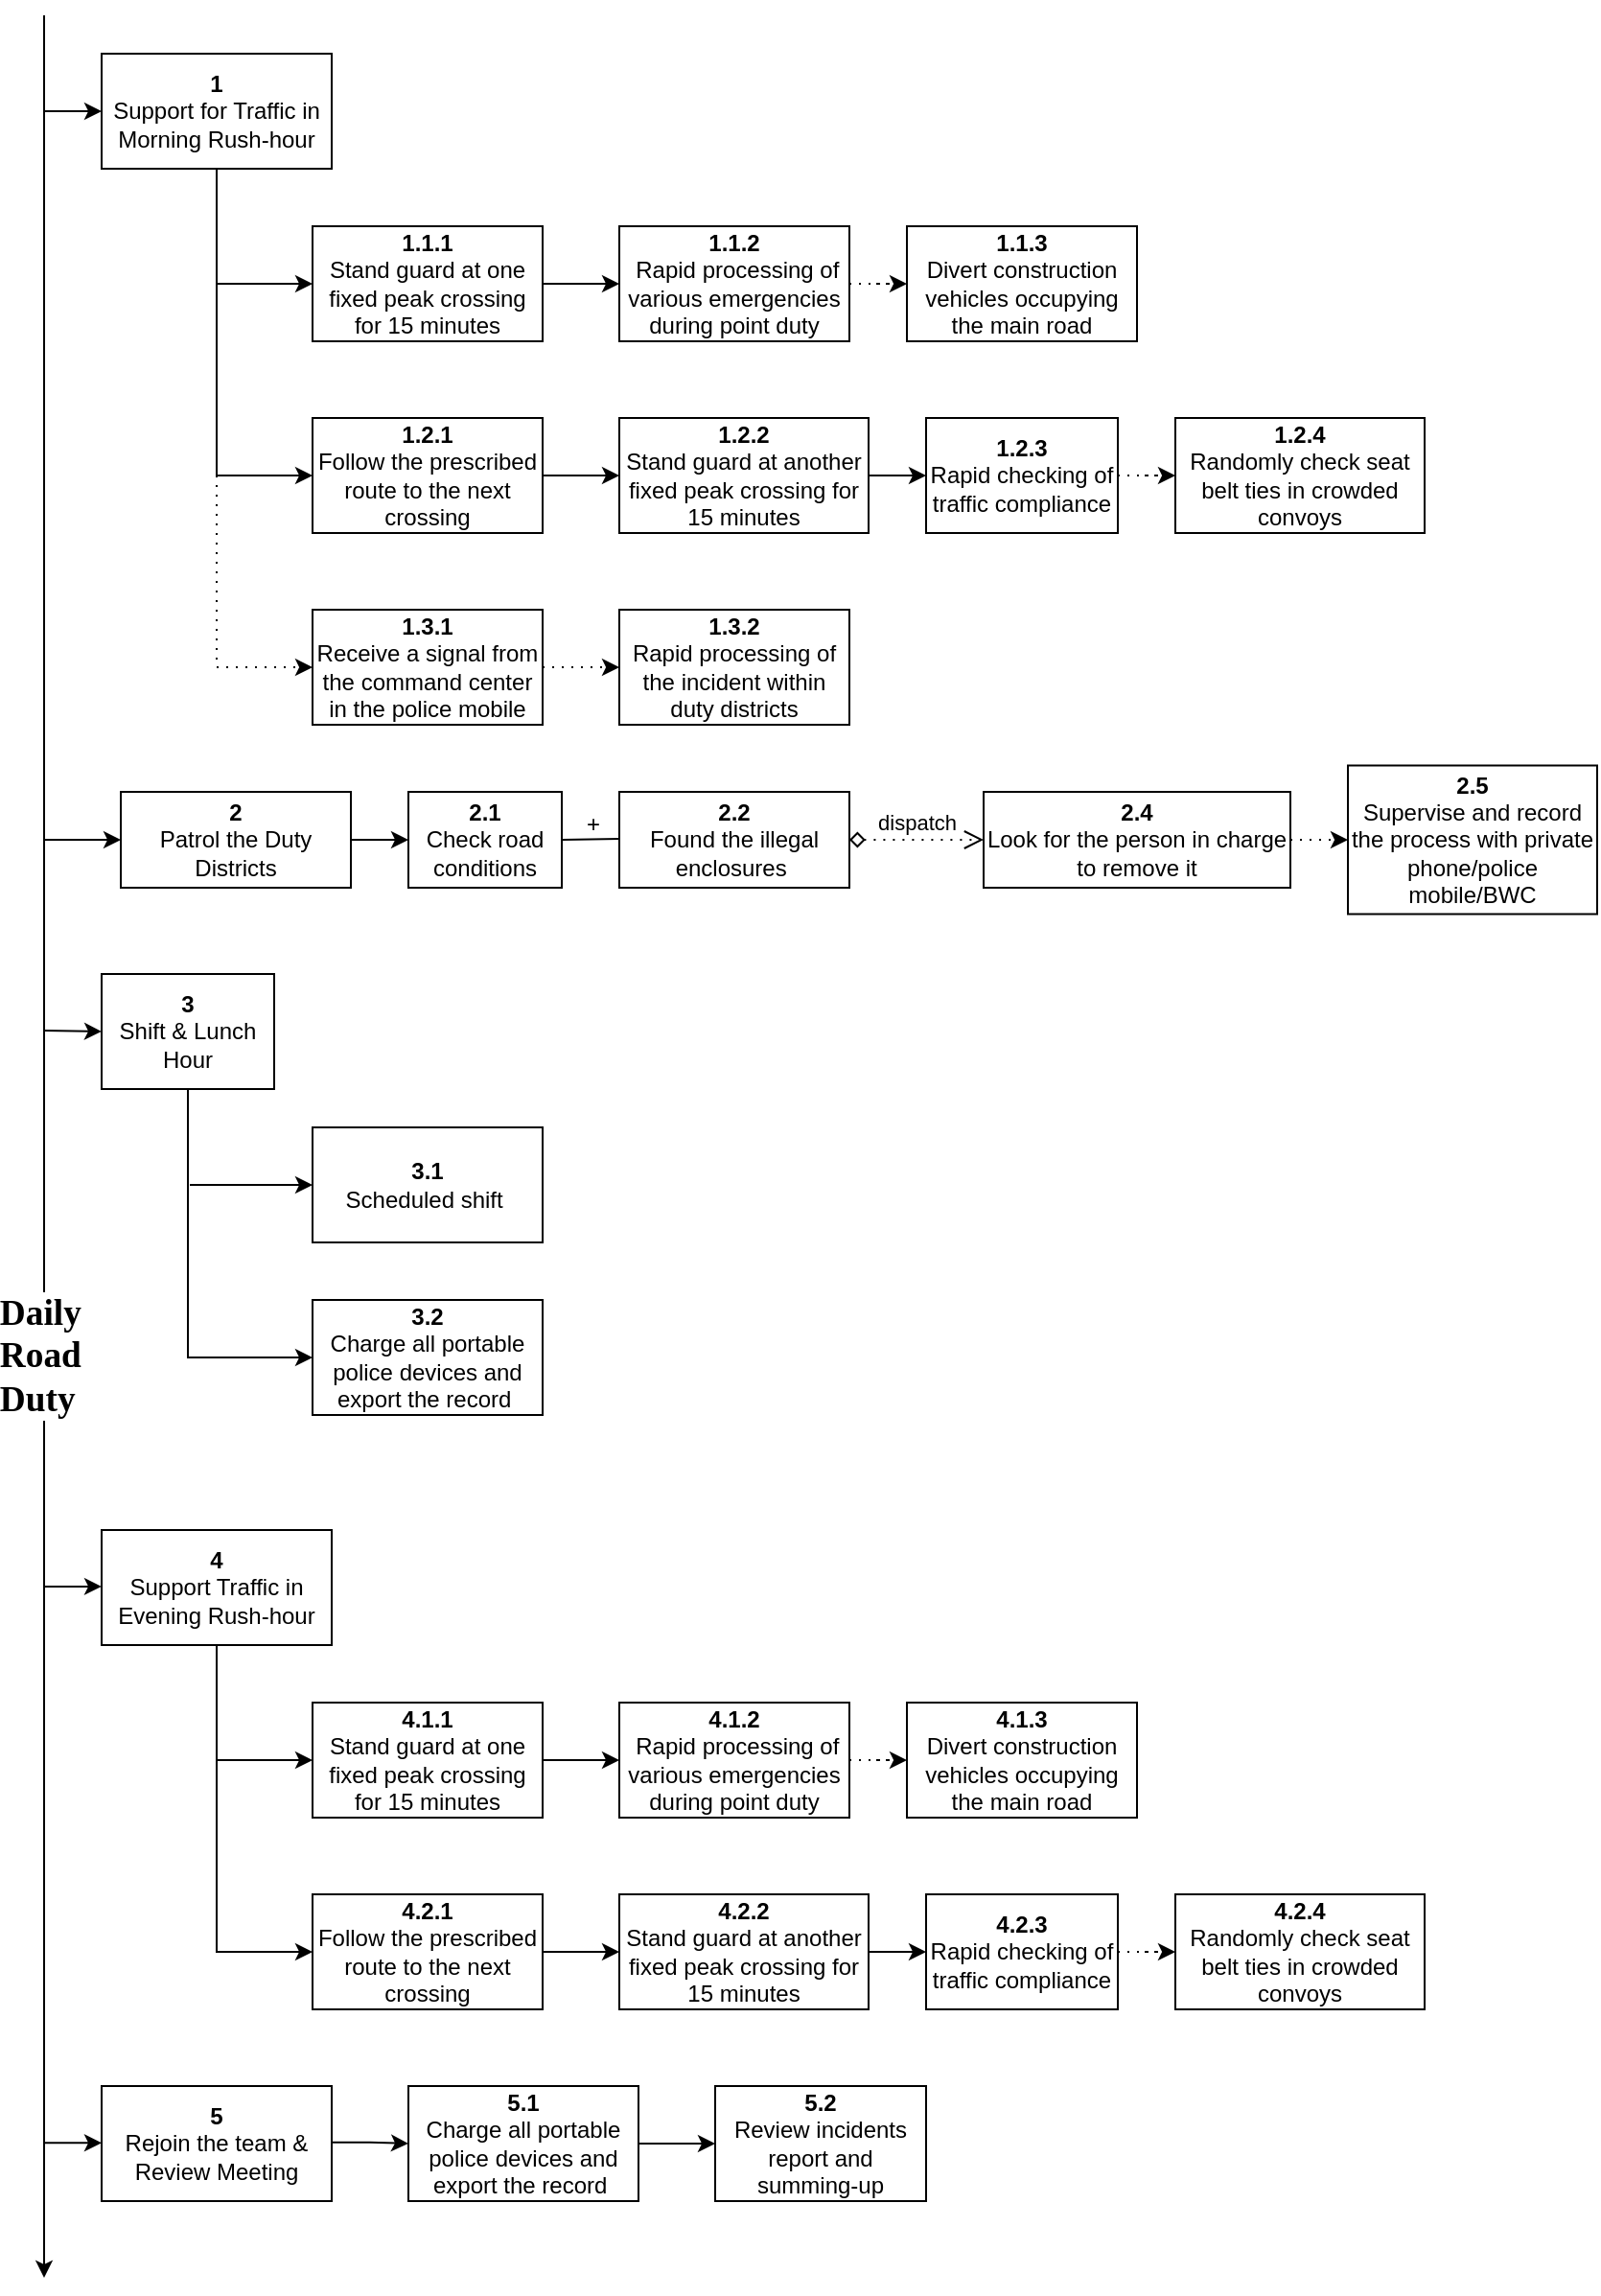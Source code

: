 <mxfile version="16.2.6" type="github">
  <diagram id="WiBwuXCG9hDuX8GpaEaw" name="Page-1">
    <mxGraphModel dx="706" dy="627" grid="1" gridSize="10" guides="1" tooltips="1" connect="1" arrows="1" fold="1" page="1" pageScale="1" pageWidth="1500" pageHeight="1800" math="0" shadow="0">
      <root>
        <mxCell id="0" />
        <mxCell id="1" parent="0" />
        <mxCell id="iNzH9nASQERAoEXpGLzl-1" value="" style="endArrow=classic;html=1;rounded=0;" edge="1" parent="1">
          <mxGeometry relative="1" as="geometry">
            <mxPoint x="30" y="40" as="sourcePoint" />
            <mxPoint x="30" y="1220" as="targetPoint" />
          </mxGeometry>
        </mxCell>
        <mxCell id="iNzH9nASQERAoEXpGLzl-2" value="&lt;p class=&quot;MsoNormal&quot; style=&quot;margin: 0pt 0pt 0.0pt ; text-align: justify ; font-family: &amp;#34;times new roman&amp;#34; ; font-size: 10.5pt&quot;&gt;&lt;b&gt;&lt;span style=&quot;font-size: 14pt&quot;&gt;Daily&amp;nbsp;&lt;/span&gt;&lt;/b&gt;&lt;/p&gt;&lt;p class=&quot;MsoNormal&quot; style=&quot;margin: 0pt 0pt 0.0pt ; text-align: justify ; font-family: &amp;#34;times new roman&amp;#34; ; font-size: 10.5pt&quot;&gt;&lt;b&gt;&lt;span style=&quot;font-size: 14pt&quot;&gt;Road&amp;nbsp;&lt;/span&gt;&lt;/b&gt;&lt;/p&gt;&lt;p class=&quot;MsoNormal&quot; style=&quot;margin: 0pt 0pt 0.0pt ; text-align: justify ; font-family: &amp;#34;times new roman&amp;#34; ; font-size: 10.5pt&quot;&gt;&lt;b&gt;&lt;span style=&quot;font-size: 14pt&quot;&gt;Duty&lt;/span&gt;&lt;/b&gt;&lt;/p&gt;" style="edgeLabel;resizable=0;html=1;align=center;verticalAlign=middle;" connectable="0" vertex="1" parent="iNzH9nASQERAoEXpGLzl-1">
          <mxGeometry relative="1" as="geometry">
            <mxPoint y="109" as="offset" />
          </mxGeometry>
        </mxCell>
        <mxCell id="iNzH9nASQERAoEXpGLzl-5" value="" style="endArrow=classic;html=1;rounded=0;" edge="1" parent="1">
          <mxGeometry width="50" height="50" relative="1" as="geometry">
            <mxPoint x="30" y="90" as="sourcePoint" />
            <mxPoint x="60" y="90" as="targetPoint" />
          </mxGeometry>
        </mxCell>
        <mxCell id="iNzH9nASQERAoEXpGLzl-22" value="" style="edgeStyle=orthogonalEdgeStyle;rounded=0;orthogonalLoop=1;jettySize=auto;html=1;" edge="1" parent="1" source="iNzH9nASQERAoEXpGLzl-6" target="iNzH9nASQERAoEXpGLzl-21">
          <mxGeometry relative="1" as="geometry">
            <Array as="points">
              <mxPoint x="120" y="180" />
            </Array>
          </mxGeometry>
        </mxCell>
        <mxCell id="iNzH9nASQERAoEXpGLzl-6" value="&lt;b&gt;1&lt;/b&gt;&lt;br&gt;Support for Traffic in Morning Rush-hour" style="rounded=0;whiteSpace=wrap;html=1;" vertex="1" parent="1">
          <mxGeometry x="60" y="60" width="120" height="60" as="geometry" />
        </mxCell>
        <mxCell id="iNzH9nASQERAoEXpGLzl-10" value="" style="endArrow=classic;html=1;rounded=0;entryX=0;entryY=0.5;entryDx=0;entryDy=0;" edge="1" parent="1" target="iNzH9nASQERAoEXpGLzl-408">
          <mxGeometry width="50" height="50" relative="1" as="geometry">
            <mxPoint x="30" y="470" as="sourcePoint" />
            <mxPoint x="60" y="470" as="targetPoint" />
          </mxGeometry>
        </mxCell>
        <mxCell id="iNzH9nASQERAoEXpGLzl-11" value="&lt;b&gt;3&lt;/b&gt;&lt;br&gt;Shift &amp;amp; Lunch Hour" style="rounded=0;whiteSpace=wrap;html=1;" vertex="1" parent="1">
          <mxGeometry x="60" y="540" width="90" height="60" as="geometry" />
        </mxCell>
        <mxCell id="iNzH9nASQERAoEXpGLzl-12" value="" style="endArrow=classic;html=1;rounded=0;entryX=0;entryY=0.5;entryDx=0;entryDy=0;" edge="1" parent="1" target="iNzH9nASQERAoEXpGLzl-11">
          <mxGeometry width="50" height="50" relative="1" as="geometry">
            <mxPoint x="30" y="569.5" as="sourcePoint" />
            <mxPoint x="60" y="569.5" as="targetPoint" />
          </mxGeometry>
        </mxCell>
        <mxCell id="iNzH9nASQERAoEXpGLzl-13" value="&lt;b&gt;4&lt;/b&gt;&lt;br&gt;Support Traffic in Evening Rush-hour" style="rounded=0;whiteSpace=wrap;html=1;" vertex="1" parent="1">
          <mxGeometry x="60" y="830" width="120" height="60" as="geometry" />
        </mxCell>
        <mxCell id="iNzH9nASQERAoEXpGLzl-14" value="&lt;b&gt;5&lt;/b&gt;&lt;br&gt;Rejoin the team &amp;amp; Review Meeting" style="rounded=0;whiteSpace=wrap;html=1;" vertex="1" parent="1">
          <mxGeometry x="60" y="1120" width="120" height="60" as="geometry" />
        </mxCell>
        <mxCell id="iNzH9nASQERAoEXpGLzl-15" value="" style="endArrow=classic;html=1;rounded=0;entryX=0;entryY=0.5;entryDx=0;entryDy=0;" edge="1" parent="1">
          <mxGeometry width="50" height="50" relative="1" as="geometry">
            <mxPoint x="30" y="859.44" as="sourcePoint" />
            <mxPoint x="60" y="859.44" as="targetPoint" />
          </mxGeometry>
        </mxCell>
        <mxCell id="iNzH9nASQERAoEXpGLzl-16" value="" style="endArrow=classic;html=1;rounded=0;entryX=0;entryY=0.5;entryDx=0;entryDy=0;" edge="1" parent="1">
          <mxGeometry width="50" height="50" relative="1" as="geometry">
            <mxPoint x="30" y="1149.62" as="sourcePoint" />
            <mxPoint x="60" y="1149.62" as="targetPoint" />
          </mxGeometry>
        </mxCell>
        <mxCell id="iNzH9nASQERAoEXpGLzl-24" value="" style="edgeStyle=orthogonalEdgeStyle;rounded=0;orthogonalLoop=1;jettySize=auto;html=1;" edge="1" parent="1" source="iNzH9nASQERAoEXpGLzl-21" target="iNzH9nASQERAoEXpGLzl-23">
          <mxGeometry relative="1" as="geometry" />
        </mxCell>
        <mxCell id="iNzH9nASQERAoEXpGLzl-21" value="&lt;b&gt;1.1.1&lt;/b&gt;&lt;br&gt;Stand guard at one fixed peak crossing for 15 minutes" style="whiteSpace=wrap;html=1;rounded=0;" vertex="1" parent="1">
          <mxGeometry x="170" y="150" width="120" height="60" as="geometry" />
        </mxCell>
        <mxCell id="iNzH9nASQERAoEXpGLzl-29" value="" style="edgeStyle=orthogonalEdgeStyle;rounded=0;orthogonalLoop=1;jettySize=auto;html=1;dashed=1;dashPattern=1 4;" edge="1" parent="1" source="iNzH9nASQERAoEXpGLzl-23" target="iNzH9nASQERAoEXpGLzl-28">
          <mxGeometry relative="1" as="geometry" />
        </mxCell>
        <mxCell id="iNzH9nASQERAoEXpGLzl-23" value="&lt;b&gt;1.1.2&lt;/b&gt;&lt;br&gt;&amp;nbsp;Rapid processing of various emergencies during point duty" style="whiteSpace=wrap;html=1;rounded=0;" vertex="1" parent="1">
          <mxGeometry x="330" y="150" width="120" height="60" as="geometry" />
        </mxCell>
        <mxCell id="iNzH9nASQERAoEXpGLzl-28" value="&lt;b&gt;1.1.3&lt;/b&gt;&lt;br&gt;Divert construction vehicles occupying the main road" style="whiteSpace=wrap;html=1;rounded=0;" vertex="1" parent="1">
          <mxGeometry x="480" y="150" width="120" height="60" as="geometry" />
        </mxCell>
        <mxCell id="iNzH9nASQERAoEXpGLzl-398" value="" style="edgeStyle=orthogonalEdgeStyle;rounded=0;orthogonalLoop=1;jettySize=auto;html=1;" edge="1" parent="1" source="iNzH9nASQERAoEXpGLzl-391" target="iNzH9nASQERAoEXpGLzl-397">
          <mxGeometry relative="1" as="geometry" />
        </mxCell>
        <mxCell id="iNzH9nASQERAoEXpGLzl-391" value="&lt;b&gt;1.2.1&lt;br&gt;&lt;/b&gt;Follow the prescribed route to the next crossing" style="whiteSpace=wrap;html=1;rounded=0;" vertex="1" parent="1">
          <mxGeometry x="170" y="250" width="120" height="60" as="geometry" />
        </mxCell>
        <mxCell id="iNzH9nASQERAoEXpGLzl-395" value="" style="endArrow=classic;html=1;rounded=0;exitX=0.5;exitY=1;exitDx=0;exitDy=0;entryX=0;entryY=0.5;entryDx=0;entryDy=0;" edge="1" parent="1" source="iNzH9nASQERAoEXpGLzl-6" target="iNzH9nASQERAoEXpGLzl-391">
          <mxGeometry width="50" height="50" relative="1" as="geometry">
            <mxPoint x="200" y="180" as="sourcePoint" />
            <mxPoint x="160" y="360" as="targetPoint" />
            <Array as="points">
              <mxPoint x="120" y="280" />
            </Array>
          </mxGeometry>
        </mxCell>
        <mxCell id="iNzH9nASQERAoEXpGLzl-400" value="" style="edgeStyle=orthogonalEdgeStyle;rounded=0;orthogonalLoop=1;jettySize=auto;html=1;" edge="1" parent="1" source="iNzH9nASQERAoEXpGLzl-397" target="iNzH9nASQERAoEXpGLzl-399">
          <mxGeometry relative="1" as="geometry" />
        </mxCell>
        <mxCell id="iNzH9nASQERAoEXpGLzl-397" value="&lt;b&gt;1.2.2&lt;br&gt;&lt;/b&gt;Stand guard at another fixed peak crossing for 15 minutes" style="whiteSpace=wrap;html=1;rounded=0;" vertex="1" parent="1">
          <mxGeometry x="330" y="250" width="130" height="60" as="geometry" />
        </mxCell>
        <mxCell id="iNzH9nASQERAoEXpGLzl-402" value="" style="edgeStyle=orthogonalEdgeStyle;rounded=0;orthogonalLoop=1;jettySize=auto;html=1;dashed=1;dashPattern=1 4;" edge="1" parent="1" source="iNzH9nASQERAoEXpGLzl-399" target="iNzH9nASQERAoEXpGLzl-401">
          <mxGeometry relative="1" as="geometry" />
        </mxCell>
        <mxCell id="iNzH9nASQERAoEXpGLzl-399" value="&lt;b&gt;1.2.3&lt;br&gt;&lt;/b&gt;Rapid checking of traffic compliance" style="whiteSpace=wrap;html=1;rounded=0;" vertex="1" parent="1">
          <mxGeometry x="490" y="250" width="100" height="60" as="geometry" />
        </mxCell>
        <mxCell id="iNzH9nASQERAoEXpGLzl-401" value="&lt;b&gt;1.2.4&lt;br&gt;&lt;/b&gt;Randomly check seat belt ties in crowded convoys" style="whiteSpace=wrap;html=1;rounded=0;" vertex="1" parent="1">
          <mxGeometry x="620" y="250" width="130" height="60" as="geometry" />
        </mxCell>
        <mxCell id="iNzH9nASQERAoEXpGLzl-404" value="" style="edgeStyle=orthogonalEdgeStyle;rounded=0;orthogonalLoop=1;jettySize=auto;html=1;dashed=1;dashPattern=1 4;entryX=0;entryY=0.5;entryDx=0;entryDy=0;" edge="1" parent="1" target="iNzH9nASQERAoEXpGLzl-405">
          <mxGeometry relative="1" as="geometry">
            <mxPoint x="120" y="280" as="sourcePoint" />
            <mxPoint x="160" y="440" as="targetPoint" />
            <Array as="points">
              <mxPoint x="120" y="350" />
              <mxPoint x="120" y="440" />
            </Array>
          </mxGeometry>
        </mxCell>
        <mxCell id="iNzH9nASQERAoEXpGLzl-407" value="" style="edgeStyle=orthogonalEdgeStyle;rounded=0;orthogonalLoop=1;jettySize=auto;html=1;dashed=1;dashPattern=1 4;" edge="1" parent="1" source="iNzH9nASQERAoEXpGLzl-405" target="iNzH9nASQERAoEXpGLzl-406">
          <mxGeometry relative="1" as="geometry" />
        </mxCell>
        <mxCell id="iNzH9nASQERAoEXpGLzl-405" value="&lt;b&gt;1.3.1&lt;br&gt;&lt;/b&gt;Receive a signal from the command center in the&amp;nbsp;police mobile" style="whiteSpace=wrap;html=1;rounded=0;" vertex="1" parent="1">
          <mxGeometry x="170" y="350" width="120" height="60" as="geometry" />
        </mxCell>
        <mxCell id="iNzH9nASQERAoEXpGLzl-406" value="&lt;b&gt;1.3.2&lt;br&gt;&lt;/b&gt;Rapid processing of the incident within duty districts" style="whiteSpace=wrap;html=1;rounded=0;" vertex="1" parent="1">
          <mxGeometry x="330" y="350" width="120" height="60" as="geometry" />
        </mxCell>
        <mxCell id="iNzH9nASQERAoEXpGLzl-410" value="" style="edgeStyle=orthogonalEdgeStyle;rounded=0;orthogonalLoop=1;jettySize=auto;html=1;" edge="1" parent="1" source="iNzH9nASQERAoEXpGLzl-408" target="iNzH9nASQERAoEXpGLzl-409">
          <mxGeometry relative="1" as="geometry" />
        </mxCell>
        <mxCell id="iNzH9nASQERAoEXpGLzl-408" value="&lt;b&gt;2&lt;/b&gt;&lt;br&gt;&lt;span&gt;Patrol the Duty Districts&lt;/span&gt;" style="rounded=0;whiteSpace=wrap;html=1;" vertex="1" parent="1">
          <mxGeometry x="70" y="445" width="120" height="50" as="geometry" />
        </mxCell>
        <mxCell id="iNzH9nASQERAoEXpGLzl-409" value="&lt;b&gt;2.1&lt;/b&gt;&lt;br&gt;Check road conditions" style="rounded=0;whiteSpace=wrap;html=1;" vertex="1" parent="1">
          <mxGeometry x="220" y="445" width="80" height="50" as="geometry" />
        </mxCell>
        <mxCell id="iNzH9nASQERAoEXpGLzl-413" value="" style="endArrow=none;html=1;rounded=0;startArrow=none;" edge="1" parent="1" source="iNzH9nASQERAoEXpGLzl-411">
          <mxGeometry relative="1" as="geometry">
            <mxPoint x="340" y="469.5" as="sourcePoint" />
            <mxPoint x="420" y="470" as="targetPoint" />
          </mxGeometry>
        </mxCell>
        <mxCell id="iNzH9nASQERAoEXpGLzl-414" value="+" style="resizable=0;html=1;align=right;verticalAlign=bottom;" connectable="0" vertex="1" parent="iNzH9nASQERAoEXpGLzl-413">
          <mxGeometry x="1" relative="1" as="geometry">
            <mxPoint x="-100" as="offset" />
          </mxGeometry>
        </mxCell>
        <mxCell id="iNzH9nASQERAoEXpGLzl-411" value="&lt;b&gt;2.2&lt;/b&gt;&lt;br&gt;Found the illegal enclosures&amp;nbsp;" style="rounded=0;whiteSpace=wrap;html=1;" vertex="1" parent="1">
          <mxGeometry x="330" y="445" width="120" height="50" as="geometry" />
        </mxCell>
        <mxCell id="iNzH9nASQERAoEXpGLzl-415" value="" style="endArrow=none;html=1;rounded=0;" edge="1" parent="1">
          <mxGeometry relative="1" as="geometry">
            <mxPoint x="330" y="469.5" as="sourcePoint" />
            <mxPoint x="300" y="470" as="targetPoint" />
            <Array as="points">
              <mxPoint x="300" y="470" />
            </Array>
          </mxGeometry>
        </mxCell>
        <mxCell id="iNzH9nASQERAoEXpGLzl-423" value="" style="edgeStyle=orthogonalEdgeStyle;rounded=0;orthogonalLoop=1;jettySize=auto;html=1;dashed=1;dashPattern=1 4;" edge="1" parent="1" source="iNzH9nASQERAoEXpGLzl-419">
          <mxGeometry relative="1" as="geometry">
            <mxPoint x="710" y="470.0" as="targetPoint" />
          </mxGeometry>
        </mxCell>
        <mxCell id="iNzH9nASQERAoEXpGLzl-419" value="&lt;b&gt;2.4&lt;/b&gt;&lt;br&gt;Look for the person in charge to remove it" style="rounded=0;whiteSpace=wrap;html=1;" vertex="1" parent="1">
          <mxGeometry x="520" y="445" width="160" height="50" as="geometry" />
        </mxCell>
        <mxCell id="iNzH9nASQERAoEXpGLzl-421" value="dispatch" style="html=1;verticalAlign=bottom;startArrow=diamond;startFill=0;endArrow=open;startSize=6;endSize=8;rounded=0;dashed=1;dashPattern=1 4;exitX=1;exitY=0.5;exitDx=0;exitDy=0;entryX=0;entryY=0.5;entryDx=0;entryDy=0;" edge="1" parent="1" source="iNzH9nASQERAoEXpGLzl-411" target="iNzH9nASQERAoEXpGLzl-419">
          <mxGeometry width="80" relative="1" as="geometry">
            <mxPoint x="660" y="470.0" as="sourcePoint" />
            <mxPoint x="740" y="520" as="targetPoint" />
          </mxGeometry>
        </mxCell>
        <mxCell id="iNzH9nASQERAoEXpGLzl-422" value="&lt;b&gt;2.5&lt;/b&gt;&lt;br&gt;Supervise and record the process with private phone/police mobile/BWC" style="rounded=0;whiteSpace=wrap;html=1;" vertex="1" parent="1">
          <mxGeometry x="710" y="431.25" width="130" height="77.5" as="geometry" />
        </mxCell>
        <mxCell id="iNzH9nASQERAoEXpGLzl-425" value="&lt;b&gt;3.2&lt;/b&gt;&lt;br&gt;Charge all portable police devices and export the record&amp;nbsp;" style="rounded=0;whiteSpace=wrap;html=1;" vertex="1" parent="1">
          <mxGeometry x="170" y="710" width="120" height="60" as="geometry" />
        </mxCell>
        <mxCell id="iNzH9nASQERAoEXpGLzl-428" value="" style="endArrow=classic;html=1;rounded=0;exitX=0.5;exitY=1;exitDx=0;exitDy=0;entryX=0;entryY=0.5;entryDx=0;entryDy=0;" edge="1" parent="1" source="iNzH9nASQERAoEXpGLzl-11" target="iNzH9nASQERAoEXpGLzl-425">
          <mxGeometry width="50" height="50" relative="1" as="geometry">
            <mxPoint x="490" y="620" as="sourcePoint" />
            <mxPoint x="170" y="720" as="targetPoint" />
            <Array as="points">
              <mxPoint x="105" y="740" />
            </Array>
          </mxGeometry>
        </mxCell>
        <mxCell id="iNzH9nASQERAoEXpGLzl-430" value="&lt;b&gt;3.1&lt;/b&gt;&lt;br&gt;Scheduled shift&amp;nbsp;" style="rounded=0;whiteSpace=wrap;html=1;" vertex="1" parent="1">
          <mxGeometry x="170" y="620" width="120" height="60" as="geometry" />
        </mxCell>
        <mxCell id="iNzH9nASQERAoEXpGLzl-432" value="" style="endArrow=classic;html=1;rounded=0;" edge="1" parent="1">
          <mxGeometry width="50" height="50" relative="1" as="geometry">
            <mxPoint x="106" y="650" as="sourcePoint" />
            <mxPoint x="170" y="650" as="targetPoint" />
            <Array as="points">
              <mxPoint x="126" y="650" />
            </Array>
          </mxGeometry>
        </mxCell>
        <mxCell id="iNzH9nASQERAoEXpGLzl-444" value="" style="edgeStyle=orthogonalEdgeStyle;rounded=0;orthogonalLoop=1;jettySize=auto;html=1;" edge="1" parent="1" target="iNzH9nASQERAoEXpGLzl-446">
          <mxGeometry relative="1" as="geometry">
            <mxPoint x="120" y="890" as="sourcePoint" />
            <Array as="points">
              <mxPoint x="120" y="950" />
            </Array>
          </mxGeometry>
        </mxCell>
        <mxCell id="iNzH9nASQERAoEXpGLzl-445" value="" style="edgeStyle=orthogonalEdgeStyle;rounded=0;orthogonalLoop=1;jettySize=auto;html=1;" edge="1" parent="1" source="iNzH9nASQERAoEXpGLzl-446" target="iNzH9nASQERAoEXpGLzl-448">
          <mxGeometry relative="1" as="geometry" />
        </mxCell>
        <mxCell id="iNzH9nASQERAoEXpGLzl-446" value="&lt;b&gt;4.1.1&lt;/b&gt;&lt;br&gt;Stand guard at one fixed peak crossing for 15 minutes" style="whiteSpace=wrap;html=1;rounded=0;" vertex="1" parent="1">
          <mxGeometry x="170" y="920" width="120" height="60" as="geometry" />
        </mxCell>
        <mxCell id="iNzH9nASQERAoEXpGLzl-447" value="" style="edgeStyle=orthogonalEdgeStyle;rounded=0;orthogonalLoop=1;jettySize=auto;html=1;dashed=1;dashPattern=1 4;" edge="1" parent="1" source="iNzH9nASQERAoEXpGLzl-448" target="iNzH9nASQERAoEXpGLzl-449">
          <mxGeometry relative="1" as="geometry" />
        </mxCell>
        <mxCell id="iNzH9nASQERAoEXpGLzl-448" value="&lt;b&gt;4.1.2&lt;/b&gt;&lt;br&gt;&amp;nbsp;Rapid processing of various emergencies during point duty" style="whiteSpace=wrap;html=1;rounded=0;" vertex="1" parent="1">
          <mxGeometry x="330" y="920" width="120" height="60" as="geometry" />
        </mxCell>
        <mxCell id="iNzH9nASQERAoEXpGLzl-449" value="&lt;b&gt;4.1.3&lt;/b&gt;&lt;br&gt;Divert construction vehicles occupying the main road" style="whiteSpace=wrap;html=1;rounded=0;" vertex="1" parent="1">
          <mxGeometry x="480" y="920" width="120" height="60" as="geometry" />
        </mxCell>
        <mxCell id="iNzH9nASQERAoEXpGLzl-450" value="" style="edgeStyle=orthogonalEdgeStyle;rounded=0;orthogonalLoop=1;jettySize=auto;html=1;" edge="1" parent="1" source="iNzH9nASQERAoEXpGLzl-451" target="iNzH9nASQERAoEXpGLzl-454">
          <mxGeometry relative="1" as="geometry" />
        </mxCell>
        <mxCell id="iNzH9nASQERAoEXpGLzl-451" value="&lt;b&gt;4.2.1&lt;br&gt;&lt;/b&gt;Follow the prescribed route to the next crossing" style="whiteSpace=wrap;html=1;rounded=0;" vertex="1" parent="1">
          <mxGeometry x="170" y="1020" width="120" height="60" as="geometry" />
        </mxCell>
        <mxCell id="iNzH9nASQERAoEXpGLzl-452" value="" style="endArrow=classic;html=1;rounded=0;exitX=0.5;exitY=1;exitDx=0;exitDy=0;entryX=0;entryY=0.5;entryDx=0;entryDy=0;" edge="1" parent="1" target="iNzH9nASQERAoEXpGLzl-451">
          <mxGeometry width="50" height="50" relative="1" as="geometry">
            <mxPoint x="120" y="890" as="sourcePoint" />
            <mxPoint x="160" y="1130" as="targetPoint" />
            <Array as="points">
              <mxPoint x="120" y="1050" />
            </Array>
          </mxGeometry>
        </mxCell>
        <mxCell id="iNzH9nASQERAoEXpGLzl-453" value="" style="edgeStyle=orthogonalEdgeStyle;rounded=0;orthogonalLoop=1;jettySize=auto;html=1;" edge="1" parent="1" source="iNzH9nASQERAoEXpGLzl-454" target="iNzH9nASQERAoEXpGLzl-456">
          <mxGeometry relative="1" as="geometry" />
        </mxCell>
        <mxCell id="iNzH9nASQERAoEXpGLzl-454" value="&lt;b&gt;4.2.2&lt;br&gt;&lt;/b&gt;Stand guard at another fixed peak crossing for 15 minutes" style="whiteSpace=wrap;html=1;rounded=0;" vertex="1" parent="1">
          <mxGeometry x="330" y="1020" width="130" height="60" as="geometry" />
        </mxCell>
        <mxCell id="iNzH9nASQERAoEXpGLzl-455" value="" style="edgeStyle=orthogonalEdgeStyle;rounded=0;orthogonalLoop=1;jettySize=auto;html=1;dashed=1;dashPattern=1 4;" edge="1" parent="1" source="iNzH9nASQERAoEXpGLzl-456" target="iNzH9nASQERAoEXpGLzl-457">
          <mxGeometry relative="1" as="geometry" />
        </mxCell>
        <mxCell id="iNzH9nASQERAoEXpGLzl-456" value="&lt;b&gt;4.2.3&lt;br&gt;&lt;/b&gt;Rapid checking of traffic compliance" style="whiteSpace=wrap;html=1;rounded=0;" vertex="1" parent="1">
          <mxGeometry x="490" y="1020" width="100" height="60" as="geometry" />
        </mxCell>
        <mxCell id="iNzH9nASQERAoEXpGLzl-457" value="&lt;b&gt;4.2.4&lt;br&gt;&lt;/b&gt;Randomly check seat belt ties in crowded convoys" style="whiteSpace=wrap;html=1;rounded=0;" vertex="1" parent="1">
          <mxGeometry x="620" y="1020" width="130" height="60" as="geometry" />
        </mxCell>
        <mxCell id="iNzH9nASQERAoEXpGLzl-458" value="&lt;b&gt;5.1&lt;/b&gt;&lt;br&gt;Charge all portable police devices and export the record&amp;nbsp;" style="rounded=0;whiteSpace=wrap;html=1;" vertex="1" parent="1">
          <mxGeometry x="220" y="1120" width="120" height="60" as="geometry" />
        </mxCell>
        <mxCell id="iNzH9nASQERAoEXpGLzl-459" value="" style="endArrow=classic;html=1;rounded=0;entryX=0;entryY=0.5;entryDx=0;entryDy=0;" edge="1" parent="1" target="iNzH9nASQERAoEXpGLzl-458">
          <mxGeometry width="50" height="50" relative="1" as="geometry">
            <mxPoint x="180" y="1149.33" as="sourcePoint" />
            <mxPoint x="244" y="1149.33" as="targetPoint" />
            <Array as="points">
              <mxPoint x="200" y="1149.33" />
            </Array>
          </mxGeometry>
        </mxCell>
        <mxCell id="iNzH9nASQERAoEXpGLzl-460" value="&lt;b&gt;5.2&lt;/b&gt;&lt;br&gt;Review incidents report and summing-up" style="rounded=0;whiteSpace=wrap;html=1;" vertex="1" parent="1">
          <mxGeometry x="380" y="1120" width="110" height="60" as="geometry" />
        </mxCell>
        <mxCell id="iNzH9nASQERAoEXpGLzl-464" value="" style="endArrow=classic;html=1;rounded=0;entryX=0;entryY=0.5;entryDx=0;entryDy=0;exitX=1;exitY=0.5;exitDx=0;exitDy=0;" edge="1" parent="1" source="iNzH9nASQERAoEXpGLzl-458" target="iNzH9nASQERAoEXpGLzl-460">
          <mxGeometry width="50" height="50" relative="1" as="geometry">
            <mxPoint x="430" y="990" as="sourcePoint" />
            <mxPoint x="480" y="940" as="targetPoint" />
          </mxGeometry>
        </mxCell>
      </root>
    </mxGraphModel>
  </diagram>
</mxfile>
